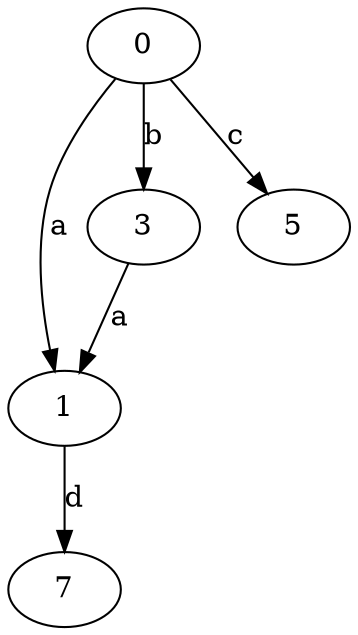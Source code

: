 strict digraph  {
0;
1;
3;
5;
7;
0 -> 1  [label=a];
0 -> 3  [label=b];
0 -> 5  [label=c];
1 -> 7  [label=d];
3 -> 1  [label=a];
}
